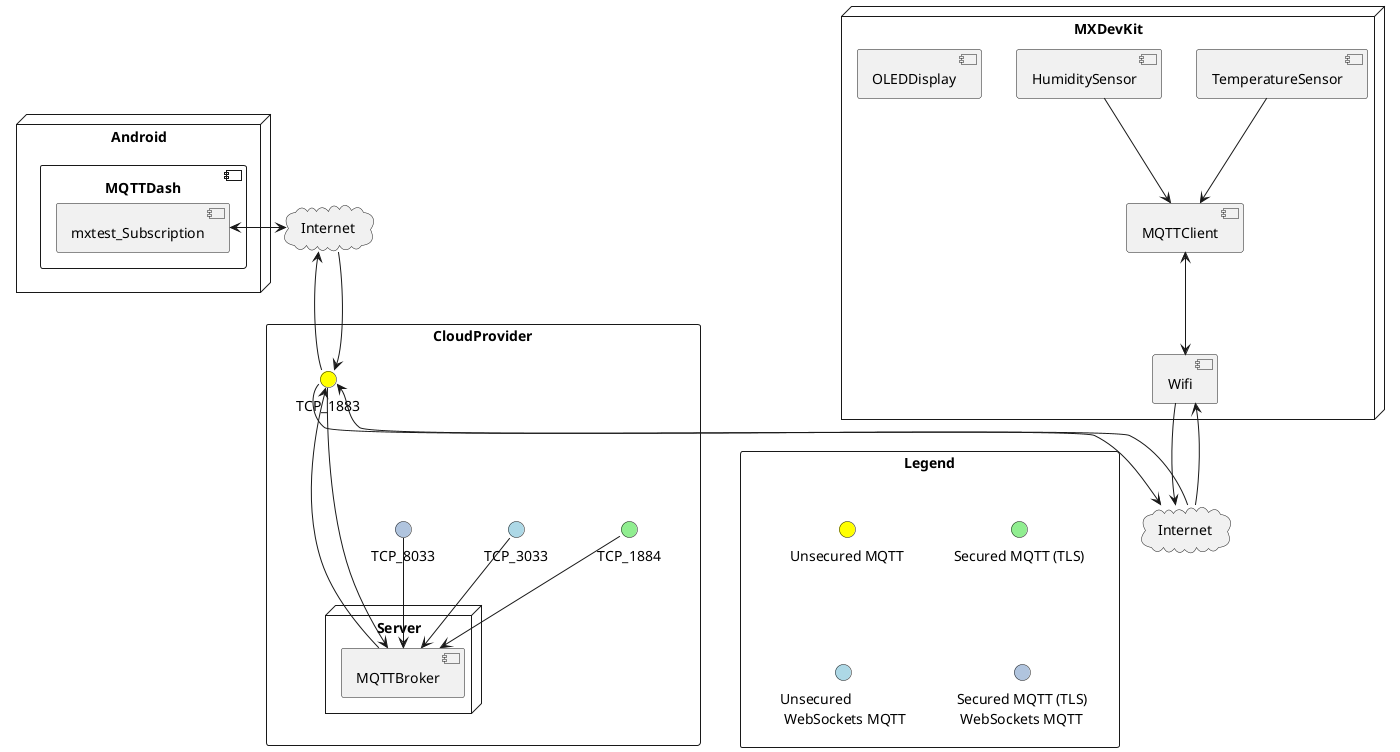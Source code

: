 @startuml
rectangle CloudProvider {
        interface TCP_1883 #Yellow
        interface TCP_1884 #LightGreen
        interface TCP_3033 #LightBlue
        interface TCP_8033 #LightSteelBlue
    node Server {
        
        component MQTTBroker
    
        }
}

cloud Internet
cloud Internet2 as "Internet"

TCP_1883 ---> MQTTBroker
TCP_1884 --> MQTTBroker
TCP_3033 --> MQTTBroker
TCP_8033 --> MQTTBroker
MQTTBroker --> TCP_1883

node MXDevKit {
    component MQTTClient
    component Wifi
    component TemperatureSensor
    component HumiditySensor
    component OLEDDisplay

    TemperatureSensor --> MQTTClient
    HumiditySensor --> MQTTClient
    MQTTClient <--> Wifi
    Wifi --> Internet
    Internet --> TCP_1883
    TCP_1883 --> Internet
    Internet --> Wifi

}

node Android {
    component MQTTDash {
        component mxtest_Subscription
        mxtest_Subscription --right-> Internet2
        Internet2 --> TCP_1883
        Internet2 --> mxtest_Subscription
        TCP_1883 --> Internet2
    }
}

rectangle Legend {
    interface "Unsecured MQTT" #Yellow
    interface "Secured MQTT (TLS)" #LightGreen
    interface "Unsecured\n WebSockets MQTT" #LightBlue
    interface "Secured MQTT (TLS)\n WebSockets MQTT" #LightSteelBlue
}

CloudProvider -[#transparent]-> Legend

@enduml
